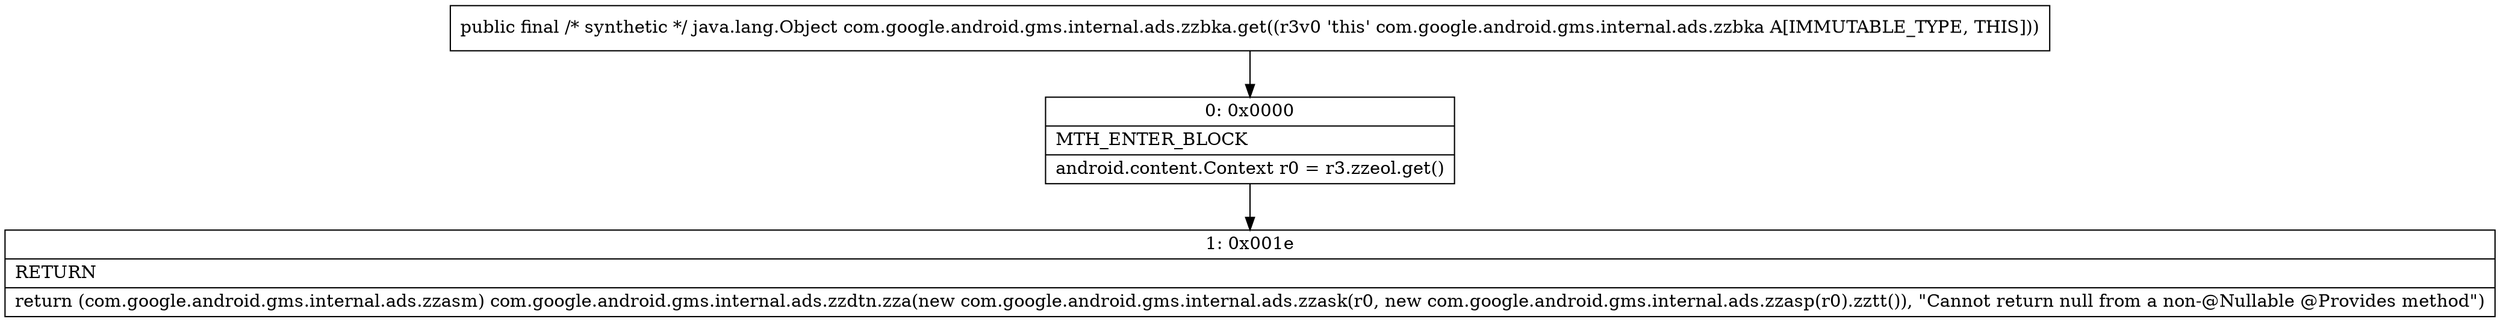 digraph "CFG forcom.google.android.gms.internal.ads.zzbka.get()Ljava\/lang\/Object;" {
Node_0 [shape=record,label="{0\:\ 0x0000|MTH_ENTER_BLOCK\l|android.content.Context r0 = r3.zzeol.get()\l}"];
Node_1 [shape=record,label="{1\:\ 0x001e|RETURN\l|return (com.google.android.gms.internal.ads.zzasm) com.google.android.gms.internal.ads.zzdtn.zza(new com.google.android.gms.internal.ads.zzask(r0, new com.google.android.gms.internal.ads.zzasp(r0).zztt()), \"Cannot return null from a non\-@Nullable @Provides method\")\l}"];
MethodNode[shape=record,label="{public final \/* synthetic *\/ java.lang.Object com.google.android.gms.internal.ads.zzbka.get((r3v0 'this' com.google.android.gms.internal.ads.zzbka A[IMMUTABLE_TYPE, THIS])) }"];
MethodNode -> Node_0;
Node_0 -> Node_1;
}

